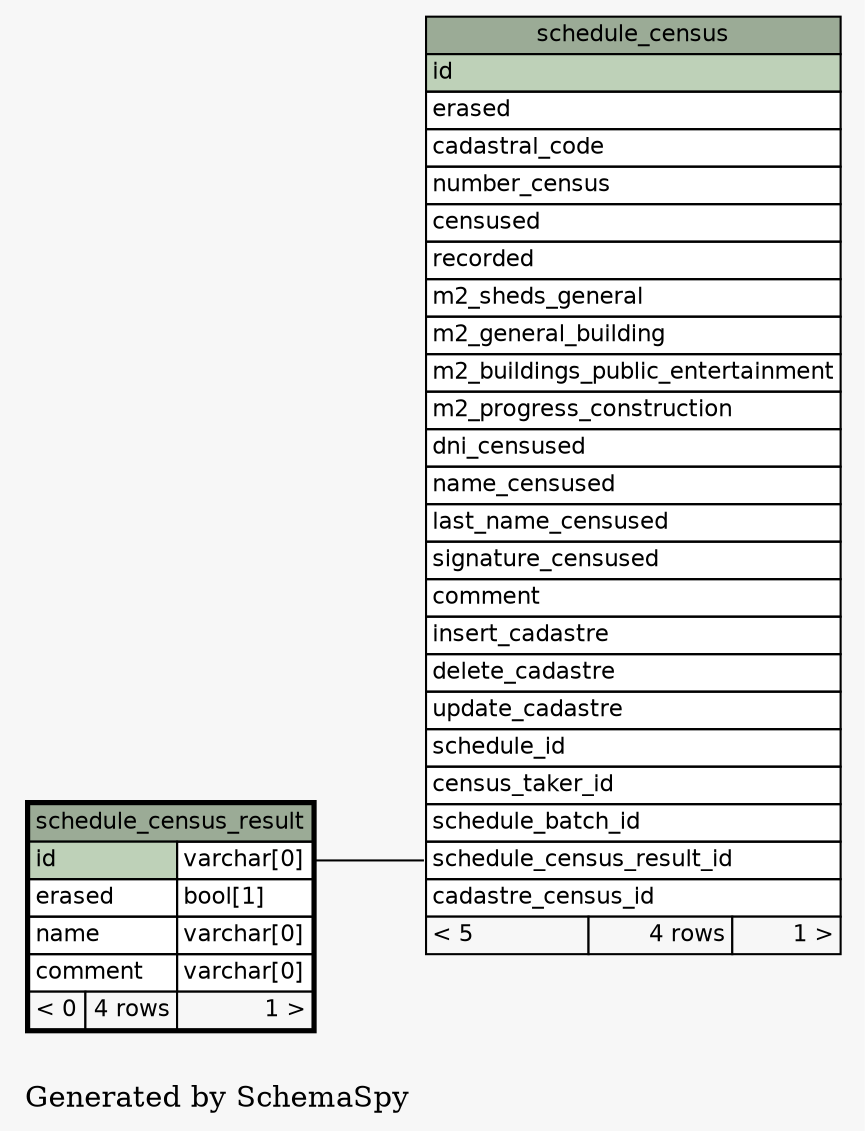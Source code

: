 // dot 2.38.0 on Linux 4.10.0-32-generic
digraph "oneDegreeRelationshipsGraph" {
  graph [
    rankdir="RL"
    bgcolor="#f7f7f7"
    label="\nGenerated by SchemaSpy"
    labeljust="l"
  ];
  node [
    fontname="Helvetica"
    fontsize="11"
    shape="plaintext"
  ];
  edge [
    arrowsize="0.8"
  ];
  "schedule_census":"schedule_census_result_id":w -> "schedule_census_result":"id.type":e [arrowtail=crowtee arrowhead=none];
  "schedule_census" [
    label=<
    <TABLE BORDER="0" CELLBORDER="1" CELLSPACING="0" BGCOLOR="#ffffff">
      <TR><TD PORT="schedule_census.heading" COLSPAN="3" BGCOLOR="#9bab96" ALIGN="CENTER">schedule_census</TD></TR>
      <TR><TD PORT="id" COLSPAN="3" BGCOLOR="#bed1b8" ALIGN="LEFT">id</TD></TR>
      <TR><TD PORT="erased" COLSPAN="3" ALIGN="LEFT">erased</TD></TR>
      <TR><TD PORT="cadastral_code" COLSPAN="3" ALIGN="LEFT">cadastral_code</TD></TR>
      <TR><TD PORT="number_census" COLSPAN="3" ALIGN="LEFT">number_census</TD></TR>
      <TR><TD PORT="censused" COLSPAN="3" ALIGN="LEFT">censused</TD></TR>
      <TR><TD PORT="recorded" COLSPAN="3" ALIGN="LEFT">recorded</TD></TR>
      <TR><TD PORT="m2_sheds_general" COLSPAN="3" ALIGN="LEFT">m2_sheds_general</TD></TR>
      <TR><TD PORT="m2_general_building" COLSPAN="3" ALIGN="LEFT">m2_general_building</TD></TR>
      <TR><TD PORT="m2_buildings_public_entertainment" COLSPAN="3" ALIGN="LEFT">m2_buildings_public_entertainment</TD></TR>
      <TR><TD PORT="m2_progress_construction" COLSPAN="3" ALIGN="LEFT">m2_progress_construction</TD></TR>
      <TR><TD PORT="dni_censused" COLSPAN="3" ALIGN="LEFT">dni_censused</TD></TR>
      <TR><TD PORT="name_censused" COLSPAN="3" ALIGN="LEFT">name_censused</TD></TR>
      <TR><TD PORT="last_name_censused" COLSPAN="3" ALIGN="LEFT">last_name_censused</TD></TR>
      <TR><TD PORT="signature_censused" COLSPAN="3" ALIGN="LEFT">signature_censused</TD></TR>
      <TR><TD PORT="comment" COLSPAN="3" ALIGN="LEFT">comment</TD></TR>
      <TR><TD PORT="insert_cadastre" COLSPAN="3" ALIGN="LEFT">insert_cadastre</TD></TR>
      <TR><TD PORT="delete_cadastre" COLSPAN="3" ALIGN="LEFT">delete_cadastre</TD></TR>
      <TR><TD PORT="update_cadastre" COLSPAN="3" ALIGN="LEFT">update_cadastre</TD></TR>
      <TR><TD PORT="schedule_id" COLSPAN="3" ALIGN="LEFT">schedule_id</TD></TR>
      <TR><TD PORT="census_taker_id" COLSPAN="3" ALIGN="LEFT">census_taker_id</TD></TR>
      <TR><TD PORT="schedule_batch_id" COLSPAN="3" ALIGN="LEFT">schedule_batch_id</TD></TR>
      <TR><TD PORT="schedule_census_result_id" COLSPAN="3" ALIGN="LEFT">schedule_census_result_id</TD></TR>
      <TR><TD PORT="cadastre_census_id" COLSPAN="3" ALIGN="LEFT">cadastre_census_id</TD></TR>
      <TR><TD ALIGN="LEFT" BGCOLOR="#f7f7f7">&lt; 5</TD><TD ALIGN="RIGHT" BGCOLOR="#f7f7f7">4 rows</TD><TD ALIGN="RIGHT" BGCOLOR="#f7f7f7">1 &gt;</TD></TR>
    </TABLE>>
    URL="schedule_census.html#graph"
    tooltip="schedule_census"
  ];
  "schedule_census_result" [
    label=<
    <TABLE BORDER="2" CELLBORDER="1" CELLSPACING="0" BGCOLOR="#ffffff">
      <TR><TD PORT="schedule_census_result.heading" COLSPAN="3" BGCOLOR="#9bab96" ALIGN="CENTER">schedule_census_result</TD></TR>
      <TR><TD PORT="id" COLSPAN="2" BGCOLOR="#bed1b8" ALIGN="LEFT">id</TD><TD PORT="id.type" ALIGN="LEFT">varchar[0]</TD></TR>
      <TR><TD PORT="erased" COLSPAN="2" ALIGN="LEFT">erased</TD><TD PORT="erased.type" ALIGN="LEFT">bool[1]</TD></TR>
      <TR><TD PORT="name" COLSPAN="2" ALIGN="LEFT">name</TD><TD PORT="name.type" ALIGN="LEFT">varchar[0]</TD></TR>
      <TR><TD PORT="comment" COLSPAN="2" ALIGN="LEFT">comment</TD><TD PORT="comment.type" ALIGN="LEFT">varchar[0]</TD></TR>
      <TR><TD ALIGN="LEFT" BGCOLOR="#f7f7f7">&lt; 0</TD><TD ALIGN="RIGHT" BGCOLOR="#f7f7f7">4 rows</TD><TD ALIGN="RIGHT" BGCOLOR="#f7f7f7">1 &gt;</TD></TR>
    </TABLE>>
    URL="schedule_census_result.html#"
    tooltip="schedule_census_result"
  ];
}
